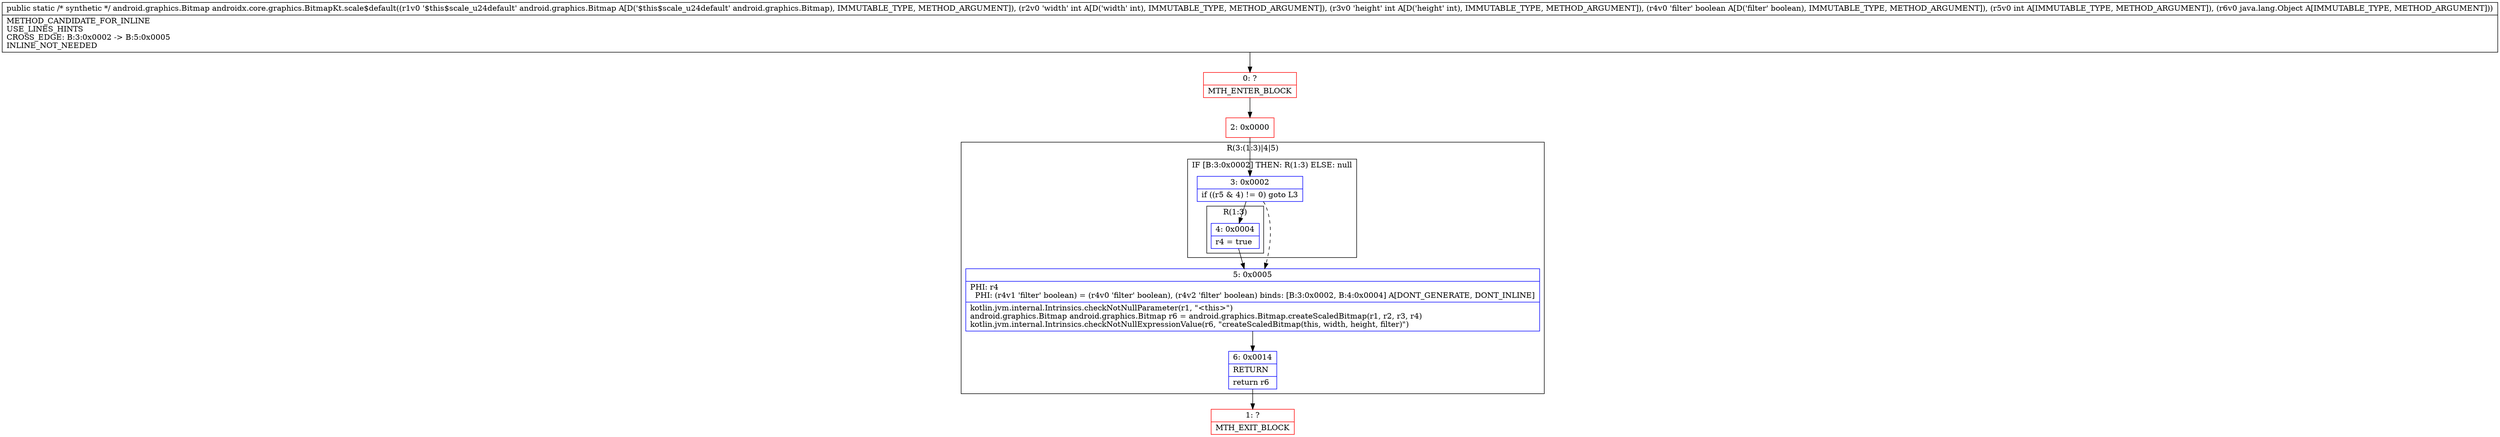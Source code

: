 digraph "CFG forandroidx.core.graphics.BitmapKt.scale$default(Landroid\/graphics\/Bitmap;IIZILjava\/lang\/Object;)Landroid\/graphics\/Bitmap;" {
subgraph cluster_Region_67141500 {
label = "R(3:(1:3)|4|5)";
node [shape=record,color=blue];
subgraph cluster_IfRegion_1059908979 {
label = "IF [B:3:0x0002] THEN: R(1:3) ELSE: null";
node [shape=record,color=blue];
Node_3 [shape=record,label="{3\:\ 0x0002|if ((r5 & 4) != 0) goto L3\l}"];
subgraph cluster_Region_1375239660 {
label = "R(1:3)";
node [shape=record,color=blue];
Node_4 [shape=record,label="{4\:\ 0x0004|r4 = true\l}"];
}
}
Node_5 [shape=record,label="{5\:\ 0x0005|PHI: r4 \l  PHI: (r4v1 'filter' boolean) = (r4v0 'filter' boolean), (r4v2 'filter' boolean) binds: [B:3:0x0002, B:4:0x0004] A[DONT_GENERATE, DONT_INLINE]\l|kotlin.jvm.internal.Intrinsics.checkNotNullParameter(r1, \"\<this\>\")\landroid.graphics.Bitmap android.graphics.Bitmap r6 = android.graphics.Bitmap.createScaledBitmap(r1, r2, r3, r4)\lkotlin.jvm.internal.Intrinsics.checkNotNullExpressionValue(r6, \"createScaledBitmap(this, width, height, filter)\")\l}"];
Node_6 [shape=record,label="{6\:\ 0x0014|RETURN\l|return r6\l}"];
}
Node_0 [shape=record,color=red,label="{0\:\ ?|MTH_ENTER_BLOCK\l}"];
Node_2 [shape=record,color=red,label="{2\:\ 0x0000}"];
Node_1 [shape=record,color=red,label="{1\:\ ?|MTH_EXIT_BLOCK\l}"];
MethodNode[shape=record,label="{public static \/* synthetic *\/ android.graphics.Bitmap androidx.core.graphics.BitmapKt.scale$default((r1v0 '$this$scale_u24default' android.graphics.Bitmap A[D('$this$scale_u24default' android.graphics.Bitmap), IMMUTABLE_TYPE, METHOD_ARGUMENT]), (r2v0 'width' int A[D('width' int), IMMUTABLE_TYPE, METHOD_ARGUMENT]), (r3v0 'height' int A[D('height' int), IMMUTABLE_TYPE, METHOD_ARGUMENT]), (r4v0 'filter' boolean A[D('filter' boolean), IMMUTABLE_TYPE, METHOD_ARGUMENT]), (r5v0 int A[IMMUTABLE_TYPE, METHOD_ARGUMENT]), (r6v0 java.lang.Object A[IMMUTABLE_TYPE, METHOD_ARGUMENT]))  | METHOD_CANDIDATE_FOR_INLINE\lUSE_LINES_HINTS\lCROSS_EDGE: B:3:0x0002 \-\> B:5:0x0005\lINLINE_NOT_NEEDED\l}"];
MethodNode -> Node_0;Node_3 -> Node_4;
Node_3 -> Node_5[style=dashed];
Node_4 -> Node_5;
Node_5 -> Node_6;
Node_6 -> Node_1;
Node_0 -> Node_2;
Node_2 -> Node_3;
}

